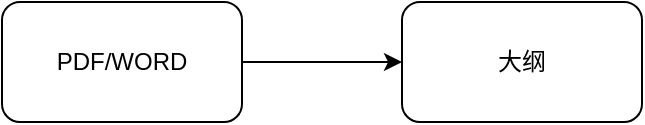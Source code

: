 <mxfile version="21.2.2" type="github">
  <diagram name="Page-1" id="9LM1i-9I-Iy4AfFoMxp8">
    <mxGraphModel dx="1434" dy="754" grid="1" gridSize="10" guides="1" tooltips="1" connect="1" arrows="1" fold="1" page="1" pageScale="1" pageWidth="850" pageHeight="1100" math="0" shadow="0">
      <root>
        <mxCell id="0" />
        <mxCell id="1" parent="0" />
        <mxCell id="eocBnmh_ppd_C2oi4ZVE-3" style="edgeStyle=orthogonalEdgeStyle;rounded=0;orthogonalLoop=1;jettySize=auto;html=1;" edge="1" parent="1" source="eocBnmh_ppd_C2oi4ZVE-1" target="eocBnmh_ppd_C2oi4ZVE-2">
          <mxGeometry relative="1" as="geometry" />
        </mxCell>
        <mxCell id="eocBnmh_ppd_C2oi4ZVE-1" value="PDF/WORD" style="rounded=1;whiteSpace=wrap;html=1;" vertex="1" parent="1">
          <mxGeometry x="60" y="320" width="120" height="60" as="geometry" />
        </mxCell>
        <mxCell id="eocBnmh_ppd_C2oi4ZVE-2" value="大纲" style="rounded=1;whiteSpace=wrap;html=1;" vertex="1" parent="1">
          <mxGeometry x="260" y="320" width="120" height="60" as="geometry" />
        </mxCell>
      </root>
    </mxGraphModel>
  </diagram>
</mxfile>
